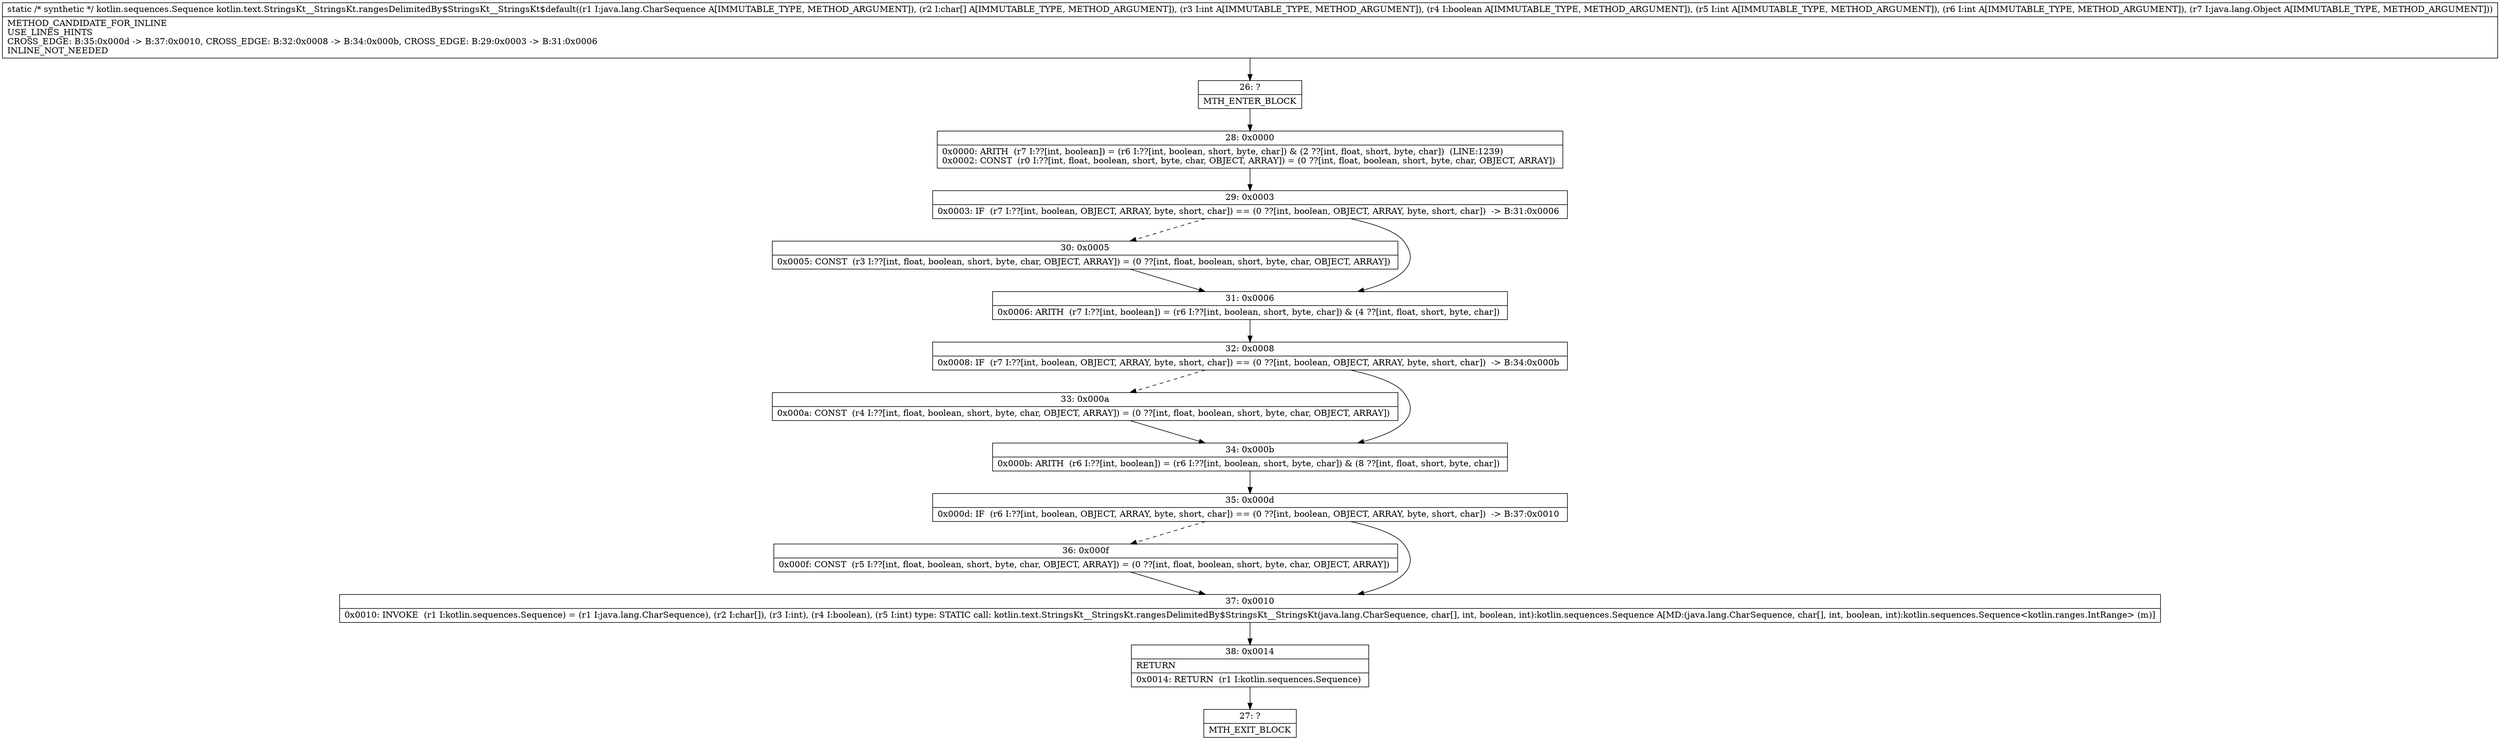 digraph "CFG forkotlin.text.StringsKt__StringsKt.rangesDelimitedBy$StringsKt__StringsKt$default(Ljava\/lang\/CharSequence;[CIZIILjava\/lang\/Object;)Lkotlin\/sequences\/Sequence;" {
Node_26 [shape=record,label="{26\:\ ?|MTH_ENTER_BLOCK\l}"];
Node_28 [shape=record,label="{28\:\ 0x0000|0x0000: ARITH  (r7 I:??[int, boolean]) = (r6 I:??[int, boolean, short, byte, char]) & (2 ??[int, float, short, byte, char])  (LINE:1239)\l0x0002: CONST  (r0 I:??[int, float, boolean, short, byte, char, OBJECT, ARRAY]) = (0 ??[int, float, boolean, short, byte, char, OBJECT, ARRAY]) \l}"];
Node_29 [shape=record,label="{29\:\ 0x0003|0x0003: IF  (r7 I:??[int, boolean, OBJECT, ARRAY, byte, short, char]) == (0 ??[int, boolean, OBJECT, ARRAY, byte, short, char])  \-\> B:31:0x0006 \l}"];
Node_30 [shape=record,label="{30\:\ 0x0005|0x0005: CONST  (r3 I:??[int, float, boolean, short, byte, char, OBJECT, ARRAY]) = (0 ??[int, float, boolean, short, byte, char, OBJECT, ARRAY]) \l}"];
Node_31 [shape=record,label="{31\:\ 0x0006|0x0006: ARITH  (r7 I:??[int, boolean]) = (r6 I:??[int, boolean, short, byte, char]) & (4 ??[int, float, short, byte, char]) \l}"];
Node_32 [shape=record,label="{32\:\ 0x0008|0x0008: IF  (r7 I:??[int, boolean, OBJECT, ARRAY, byte, short, char]) == (0 ??[int, boolean, OBJECT, ARRAY, byte, short, char])  \-\> B:34:0x000b \l}"];
Node_33 [shape=record,label="{33\:\ 0x000a|0x000a: CONST  (r4 I:??[int, float, boolean, short, byte, char, OBJECT, ARRAY]) = (0 ??[int, float, boolean, short, byte, char, OBJECT, ARRAY]) \l}"];
Node_34 [shape=record,label="{34\:\ 0x000b|0x000b: ARITH  (r6 I:??[int, boolean]) = (r6 I:??[int, boolean, short, byte, char]) & (8 ??[int, float, short, byte, char]) \l}"];
Node_35 [shape=record,label="{35\:\ 0x000d|0x000d: IF  (r6 I:??[int, boolean, OBJECT, ARRAY, byte, short, char]) == (0 ??[int, boolean, OBJECT, ARRAY, byte, short, char])  \-\> B:37:0x0010 \l}"];
Node_36 [shape=record,label="{36\:\ 0x000f|0x000f: CONST  (r5 I:??[int, float, boolean, short, byte, char, OBJECT, ARRAY]) = (0 ??[int, float, boolean, short, byte, char, OBJECT, ARRAY]) \l}"];
Node_37 [shape=record,label="{37\:\ 0x0010|0x0010: INVOKE  (r1 I:kotlin.sequences.Sequence) = (r1 I:java.lang.CharSequence), (r2 I:char[]), (r3 I:int), (r4 I:boolean), (r5 I:int) type: STATIC call: kotlin.text.StringsKt__StringsKt.rangesDelimitedBy$StringsKt__StringsKt(java.lang.CharSequence, char[], int, boolean, int):kotlin.sequences.Sequence A[MD:(java.lang.CharSequence, char[], int, boolean, int):kotlin.sequences.Sequence\<kotlin.ranges.IntRange\> (m)]\l}"];
Node_38 [shape=record,label="{38\:\ 0x0014|RETURN\l|0x0014: RETURN  (r1 I:kotlin.sequences.Sequence) \l}"];
Node_27 [shape=record,label="{27\:\ ?|MTH_EXIT_BLOCK\l}"];
MethodNode[shape=record,label="{static \/* synthetic *\/ kotlin.sequences.Sequence kotlin.text.StringsKt__StringsKt.rangesDelimitedBy$StringsKt__StringsKt$default((r1 I:java.lang.CharSequence A[IMMUTABLE_TYPE, METHOD_ARGUMENT]), (r2 I:char[] A[IMMUTABLE_TYPE, METHOD_ARGUMENT]), (r3 I:int A[IMMUTABLE_TYPE, METHOD_ARGUMENT]), (r4 I:boolean A[IMMUTABLE_TYPE, METHOD_ARGUMENT]), (r5 I:int A[IMMUTABLE_TYPE, METHOD_ARGUMENT]), (r6 I:int A[IMMUTABLE_TYPE, METHOD_ARGUMENT]), (r7 I:java.lang.Object A[IMMUTABLE_TYPE, METHOD_ARGUMENT]))  | METHOD_CANDIDATE_FOR_INLINE\lUSE_LINES_HINTS\lCROSS_EDGE: B:35:0x000d \-\> B:37:0x0010, CROSS_EDGE: B:32:0x0008 \-\> B:34:0x000b, CROSS_EDGE: B:29:0x0003 \-\> B:31:0x0006\lINLINE_NOT_NEEDED\l}"];
MethodNode -> Node_26;Node_26 -> Node_28;
Node_28 -> Node_29;
Node_29 -> Node_30[style=dashed];
Node_29 -> Node_31;
Node_30 -> Node_31;
Node_31 -> Node_32;
Node_32 -> Node_33[style=dashed];
Node_32 -> Node_34;
Node_33 -> Node_34;
Node_34 -> Node_35;
Node_35 -> Node_36[style=dashed];
Node_35 -> Node_37;
Node_36 -> Node_37;
Node_37 -> Node_38;
Node_38 -> Node_27;
}

